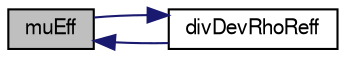 digraph "muEff"
{
  bgcolor="transparent";
  edge [fontname="FreeSans",fontsize="10",labelfontname="FreeSans",labelfontsize="10"];
  node [fontname="FreeSans",fontsize="10",shape=record];
  rankdir="LR";
  Node385 [label="muEff",height=0.2,width=0.4,color="black", fillcolor="grey75", style="filled", fontcolor="black"];
  Node385 -> Node386 [dir="back",color="midnightblue",fontsize="10",style="solid",fontname="FreeSans"];
  Node386 [label="divDevRhoReff",height=0.2,width=0.4,color="black",URL="$a30742.html#aa12adb63c23514f99452c7c05b5b4cbc",tooltip="Return the source term for the momentum equation. "];
  Node386 -> Node385 [dir="back",color="midnightblue",fontsize="10",style="solid",fontname="FreeSans"];
}

